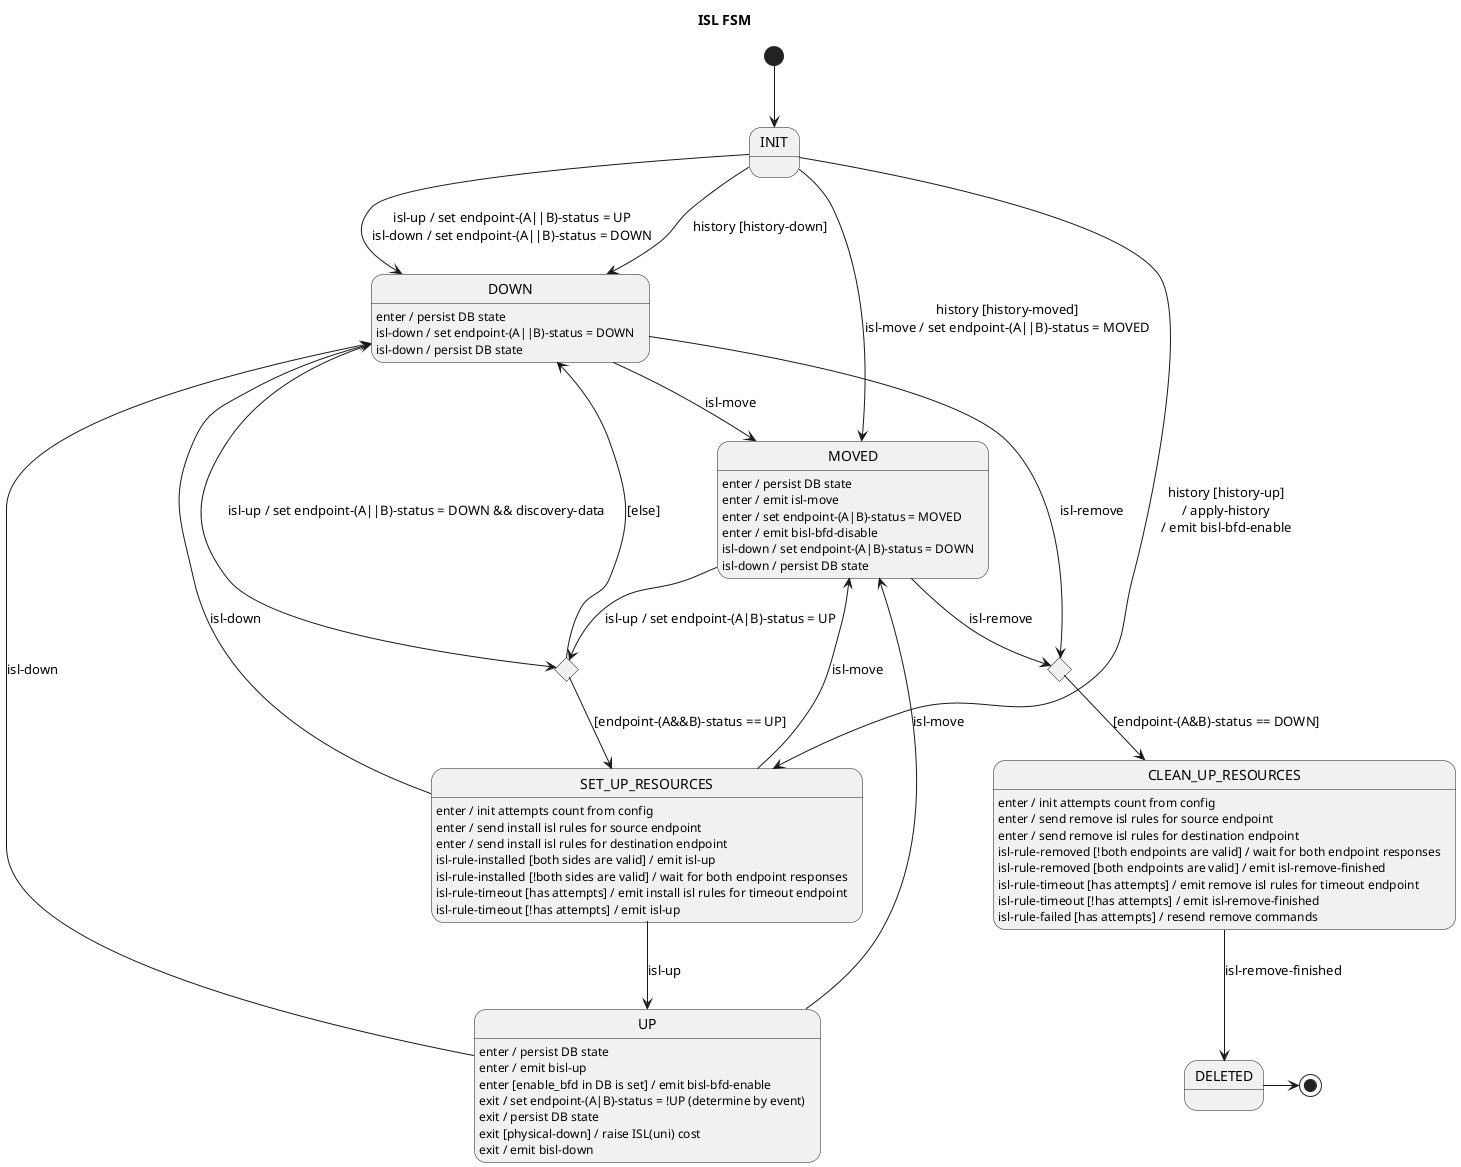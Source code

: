 Internal data:
* endpoint-A
* endpoint-B
* endpoint-A-up
* endpoint-B-up

Input signals:
* isl-up
* isl-down
* isl-move

Output signals:
* bisl-up (notify BFD-port, notify reroute)
* bisl-down (notify reroute)
* bisl-bfd-enable
* bisl-bfd-disable
* isl-move

@startuml
title ISL FSM

[*] --> INIT

INIT --> DOWN : isl-up / set endpoint-(A||B)-status = UP\nisl-down / set endpoint-(A||B)-status = DOWN
INIT --> DOWN : history [history-down]
INIT --> SET_UP_RESOURCES : history [history-up]\n/ apply-history\n/ emit bisl-bfd-enable
INIT --> MOVED : history [history-moved]\nisl-move / set endpoint-(A||B)-status = MOVED

state upAttempt <<choice>>
state deleteAttempt <<choice>>
deleteAttempt --> CLEAN_UP_RESOURCES : [endpoint-(A&B)-status == DOWN]

DOWN --> upAttempt : isl-up / set endpoint-(A||B)-status = DOWN && discovery-data
DOWN --> MOVED : isl-move
DOWN : enter / persist DB state
DOWN : isl-down / set endpoint-(A||B)-status = DOWN
DOWN : isl-down / persist DB state
DOWN -> deleteAttempt : isl-remove

upAttempt --> SET_UP_RESOURCES : [endpoint-(A&&B)-status == UP]
upAttempt --> DOWN : [else]

SET_UP_RESOURCES : enter / init attempts count from config
SET_UP_RESOURCES : enter / send install isl rules for source endpoint
SET_UP_RESOURCES : enter / send install isl rules for destination endpoint
SET_UP_RESOURCES : isl-rule-installed [both sides are valid] / emit isl-up
SET_UP_RESOURCES : isl-rule-installed [!both sides are valid] / wait for both endpoint responses
SET_UP_RESOURCES : isl-rule-timeout [has attempts] / emit install isl rules for timeout endpoint
SET_UP_RESOURCES : isl-rule-timeout [!has attempts] / emit isl-up
SET_UP_RESOURCES --> DOWN : isl-down
SET_UP_RESOURCES --> MOVED : isl-move
SET_UP_RESOURCES --> UP : isl-up

UP --> DOWN : isl-down
UP --> MOVED : isl-move
UP : enter / persist DB state
UP : enter / emit bisl-up
UP : enter [enable_bfd in DB is set] / emit bisl-bfd-enable
UP : exit / set endpoint-(A|B)-status = !UP (determine by event)
UP : exit / persist DB state
UP : exit [physical-down] / raise ISL(uni) cost
UP : exit / emit bisl-down

CLEAN_UP_RESOURCES : enter / init attempts count from config
CLEAN_UP_RESOURCES : enter / send remove isl rules for source endpoint
CLEAN_UP_RESOURCES : enter / send remove isl rules for destination endpoint
CLEAN_UP_RESOURCES : isl-rule-removed [!both endpoints are valid] / wait for both endpoint responses
CLEAN_UP_RESOURCES : isl-rule-removed [both endpoints are valid] / emit isl-remove-finished
CLEAN_UP_RESOURCES : isl-rule-timeout [has attempts] / emit remove isl rules for timeout endpoint
CLEAN_UP_RESOURCES : isl-rule-timeout [!has attempts] / emit isl-remove-finished
CLEAN_UP_RESOURCES : isl-rule-failed [has attempts] / resend remove commands
CLEAN_UP_RESOURCES --> DELETED : isl-remove-finished


MOVED --> upAttempt : isl-up / set endpoint-(A|B)-status = UP
MOVED --> deleteAttempt : isl-remove
MOVED : enter / persist DB state
MOVED : enter / emit isl-move
MOVED : enter / set endpoint-(A|B)-status = MOVED
MOVED : enter / emit bisl-bfd-disable
MOVED : isl-down / set endpoint-(A|B)-status = DOWN
MOVED : isl-down / persist DB state

DELETED -> [*]
@enduml
